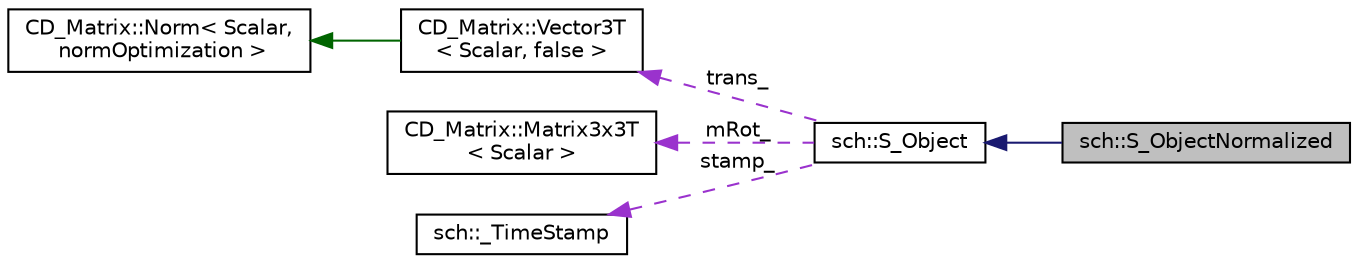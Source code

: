 digraph "sch::S_ObjectNormalized"
{
  edge [fontname="Helvetica",fontsize="10",labelfontname="Helvetica",labelfontsize="10"];
  node [fontname="Helvetica",fontsize="10",shape=record];
  rankdir="LR";
  Node7 [label="sch::S_ObjectNormalized",height=0.2,width=0.4,color="black", fillcolor="grey75", style="filled", fontcolor="black"];
  Node8 -> Node7 [dir="back",color="midnightblue",fontsize="10",style="solid",fontname="Helvetica"];
  Node8 [label="sch::S_Object",height=0.2,width=0.4,color="black", fillcolor="white", style="filled",URL="$classsch_1_1S__Object.html"];
  Node9 -> Node8 [dir="back",color="darkorchid3",fontsize="10",style="dashed",label=" trans_" ,fontname="Helvetica"];
  Node9 [label="CD_Matrix::Vector3T\l\< Scalar, false \>",height=0.2,width=0.4,color="black", fillcolor="white", style="filled",URL="$structCD__Matrix_1_1Vector3T.html"];
  Node10 -> Node9 [dir="back",color="darkgreen",fontsize="10",style="solid",fontname="Helvetica"];
  Node10 [label="CD_Matrix::Norm\< Scalar,\l normOptimization \>",height=0.2,width=0.4,color="black", fillcolor="white", style="filled",URL="$structCD__Matrix_1_1Norm.html"];
  Node11 -> Node8 [dir="back",color="darkorchid3",fontsize="10",style="dashed",label=" mRot_" ,fontname="Helvetica"];
  Node11 [label="CD_Matrix::Matrix3x3T\l\< Scalar \>",height=0.2,width=0.4,color="black", fillcolor="white", style="filled",URL="$structCD__Matrix_1_1Matrix3x3T.html"];
  Node12 -> Node8 [dir="back",color="darkorchid3",fontsize="10",style="dashed",label=" stamp_" ,fontname="Helvetica"];
  Node12 [label="sch::_TimeStamp",height=0.2,width=0.4,color="black", fillcolor="white", style="filled",URL="$structsch_1_1__TimeStamp.html"];
}
